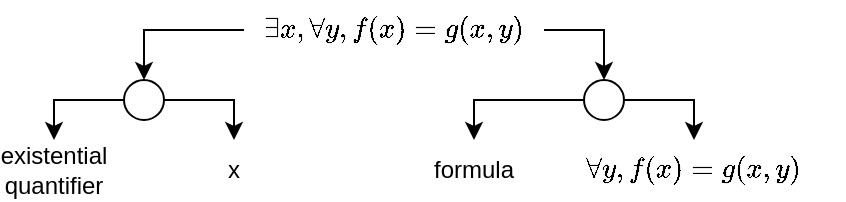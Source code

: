 <mxfile version="23.1.1" type="github">
  <diagram name="Page-1" id="Hzm4S7ZJ2lhQlLQNnbM0">
    <mxGraphModel dx="428" dy="273" grid="1" gridSize="10" guides="1" tooltips="1" connect="1" arrows="1" fold="1" page="1" pageScale="1" pageWidth="1100" pageHeight="850" math="1" shadow="0">
      <root>
        <mxCell id="0" />
        <mxCell id="1" parent="0" />
        <mxCell id="fYAuZWaC3PiL24_Qeqgs-15" style="edgeStyle=orthogonalEdgeStyle;rounded=0;orthogonalLoop=1;jettySize=auto;html=1;" edge="1" parent="1" source="fYAuZWaC3PiL24_Qeqgs-1" target="fYAuZWaC3PiL24_Qeqgs-10">
          <mxGeometry relative="1" as="geometry" />
        </mxCell>
        <mxCell id="fYAuZWaC3PiL24_Qeqgs-16" style="edgeStyle=orthogonalEdgeStyle;rounded=0;orthogonalLoop=1;jettySize=auto;html=1;" edge="1" parent="1" source="fYAuZWaC3PiL24_Qeqgs-1" target="fYAuZWaC3PiL24_Qeqgs-9">
          <mxGeometry relative="1" as="geometry" />
        </mxCell>
        <mxCell id="fYAuZWaC3PiL24_Qeqgs-1" value="$$\exists x, \forall y, f(x)=g(x,y)$$" style="text;html=1;strokeColor=none;fillColor=none;align=center;verticalAlign=middle;whiteSpace=wrap;rounded=0;" vertex="1" parent="1">
          <mxGeometry x="470" y="80" width="150" height="30" as="geometry" />
        </mxCell>
        <mxCell id="fYAuZWaC3PiL24_Qeqgs-2" value="x" style="text;html=1;strokeColor=none;fillColor=none;align=center;verticalAlign=middle;whiteSpace=wrap;rounded=0;" vertex="1" parent="1">
          <mxGeometry x="450" y="150" width="30" height="30" as="geometry" />
        </mxCell>
        <mxCell id="fYAuZWaC3PiL24_Qeqgs-3" value="existential quantifier" style="text;html=1;strokeColor=none;fillColor=none;align=center;verticalAlign=middle;whiteSpace=wrap;rounded=0;" vertex="1" parent="1">
          <mxGeometry x="360" y="150" width="30" height="30" as="geometry" />
        </mxCell>
        <mxCell id="fYAuZWaC3PiL24_Qeqgs-4" value="formula" style="text;html=1;strokeColor=none;fillColor=none;align=center;verticalAlign=middle;whiteSpace=wrap;rounded=0;" vertex="1" parent="1">
          <mxGeometry x="570" y="150" width="30" height="30" as="geometry" />
        </mxCell>
        <mxCell id="fYAuZWaC3PiL24_Qeqgs-5" value="$$\forall y, f(x)=g(x,y)$$" style="text;html=1;strokeColor=none;fillColor=none;align=center;verticalAlign=middle;whiteSpace=wrap;rounded=0;" vertex="1" parent="1">
          <mxGeometry x="620" y="150" width="150" height="30" as="geometry" />
        </mxCell>
        <mxCell id="fYAuZWaC3PiL24_Qeqgs-17" style="edgeStyle=orthogonalEdgeStyle;rounded=0;orthogonalLoop=1;jettySize=auto;html=1;" edge="1" parent="1" source="fYAuZWaC3PiL24_Qeqgs-9" target="fYAuZWaC3PiL24_Qeqgs-2">
          <mxGeometry relative="1" as="geometry" />
        </mxCell>
        <mxCell id="fYAuZWaC3PiL24_Qeqgs-18" style="edgeStyle=orthogonalEdgeStyle;rounded=0;orthogonalLoop=1;jettySize=auto;html=1;" edge="1" parent="1" source="fYAuZWaC3PiL24_Qeqgs-9" target="fYAuZWaC3PiL24_Qeqgs-3">
          <mxGeometry relative="1" as="geometry" />
        </mxCell>
        <mxCell id="fYAuZWaC3PiL24_Qeqgs-9" value="" style="ellipse;whiteSpace=wrap;html=1;aspect=fixed;" vertex="1" parent="1">
          <mxGeometry x="410" y="120" width="20" height="20" as="geometry" />
        </mxCell>
        <mxCell id="fYAuZWaC3PiL24_Qeqgs-11" style="edgeStyle=orthogonalEdgeStyle;rounded=0;orthogonalLoop=1;jettySize=auto;html=1;" edge="1" parent="1" source="fYAuZWaC3PiL24_Qeqgs-10" target="fYAuZWaC3PiL24_Qeqgs-4">
          <mxGeometry relative="1" as="geometry" />
        </mxCell>
        <mxCell id="fYAuZWaC3PiL24_Qeqgs-13" style="edgeStyle=orthogonalEdgeStyle;rounded=0;orthogonalLoop=1;jettySize=auto;html=1;exitX=1;exitY=0.5;exitDx=0;exitDy=0;" edge="1" parent="1" source="fYAuZWaC3PiL24_Qeqgs-10" target="fYAuZWaC3PiL24_Qeqgs-5">
          <mxGeometry relative="1" as="geometry" />
        </mxCell>
        <mxCell id="fYAuZWaC3PiL24_Qeqgs-10" value="" style="ellipse;whiteSpace=wrap;html=1;aspect=fixed;" vertex="1" parent="1">
          <mxGeometry x="640" y="120" width="20" height="20" as="geometry" />
        </mxCell>
      </root>
    </mxGraphModel>
  </diagram>
</mxfile>
